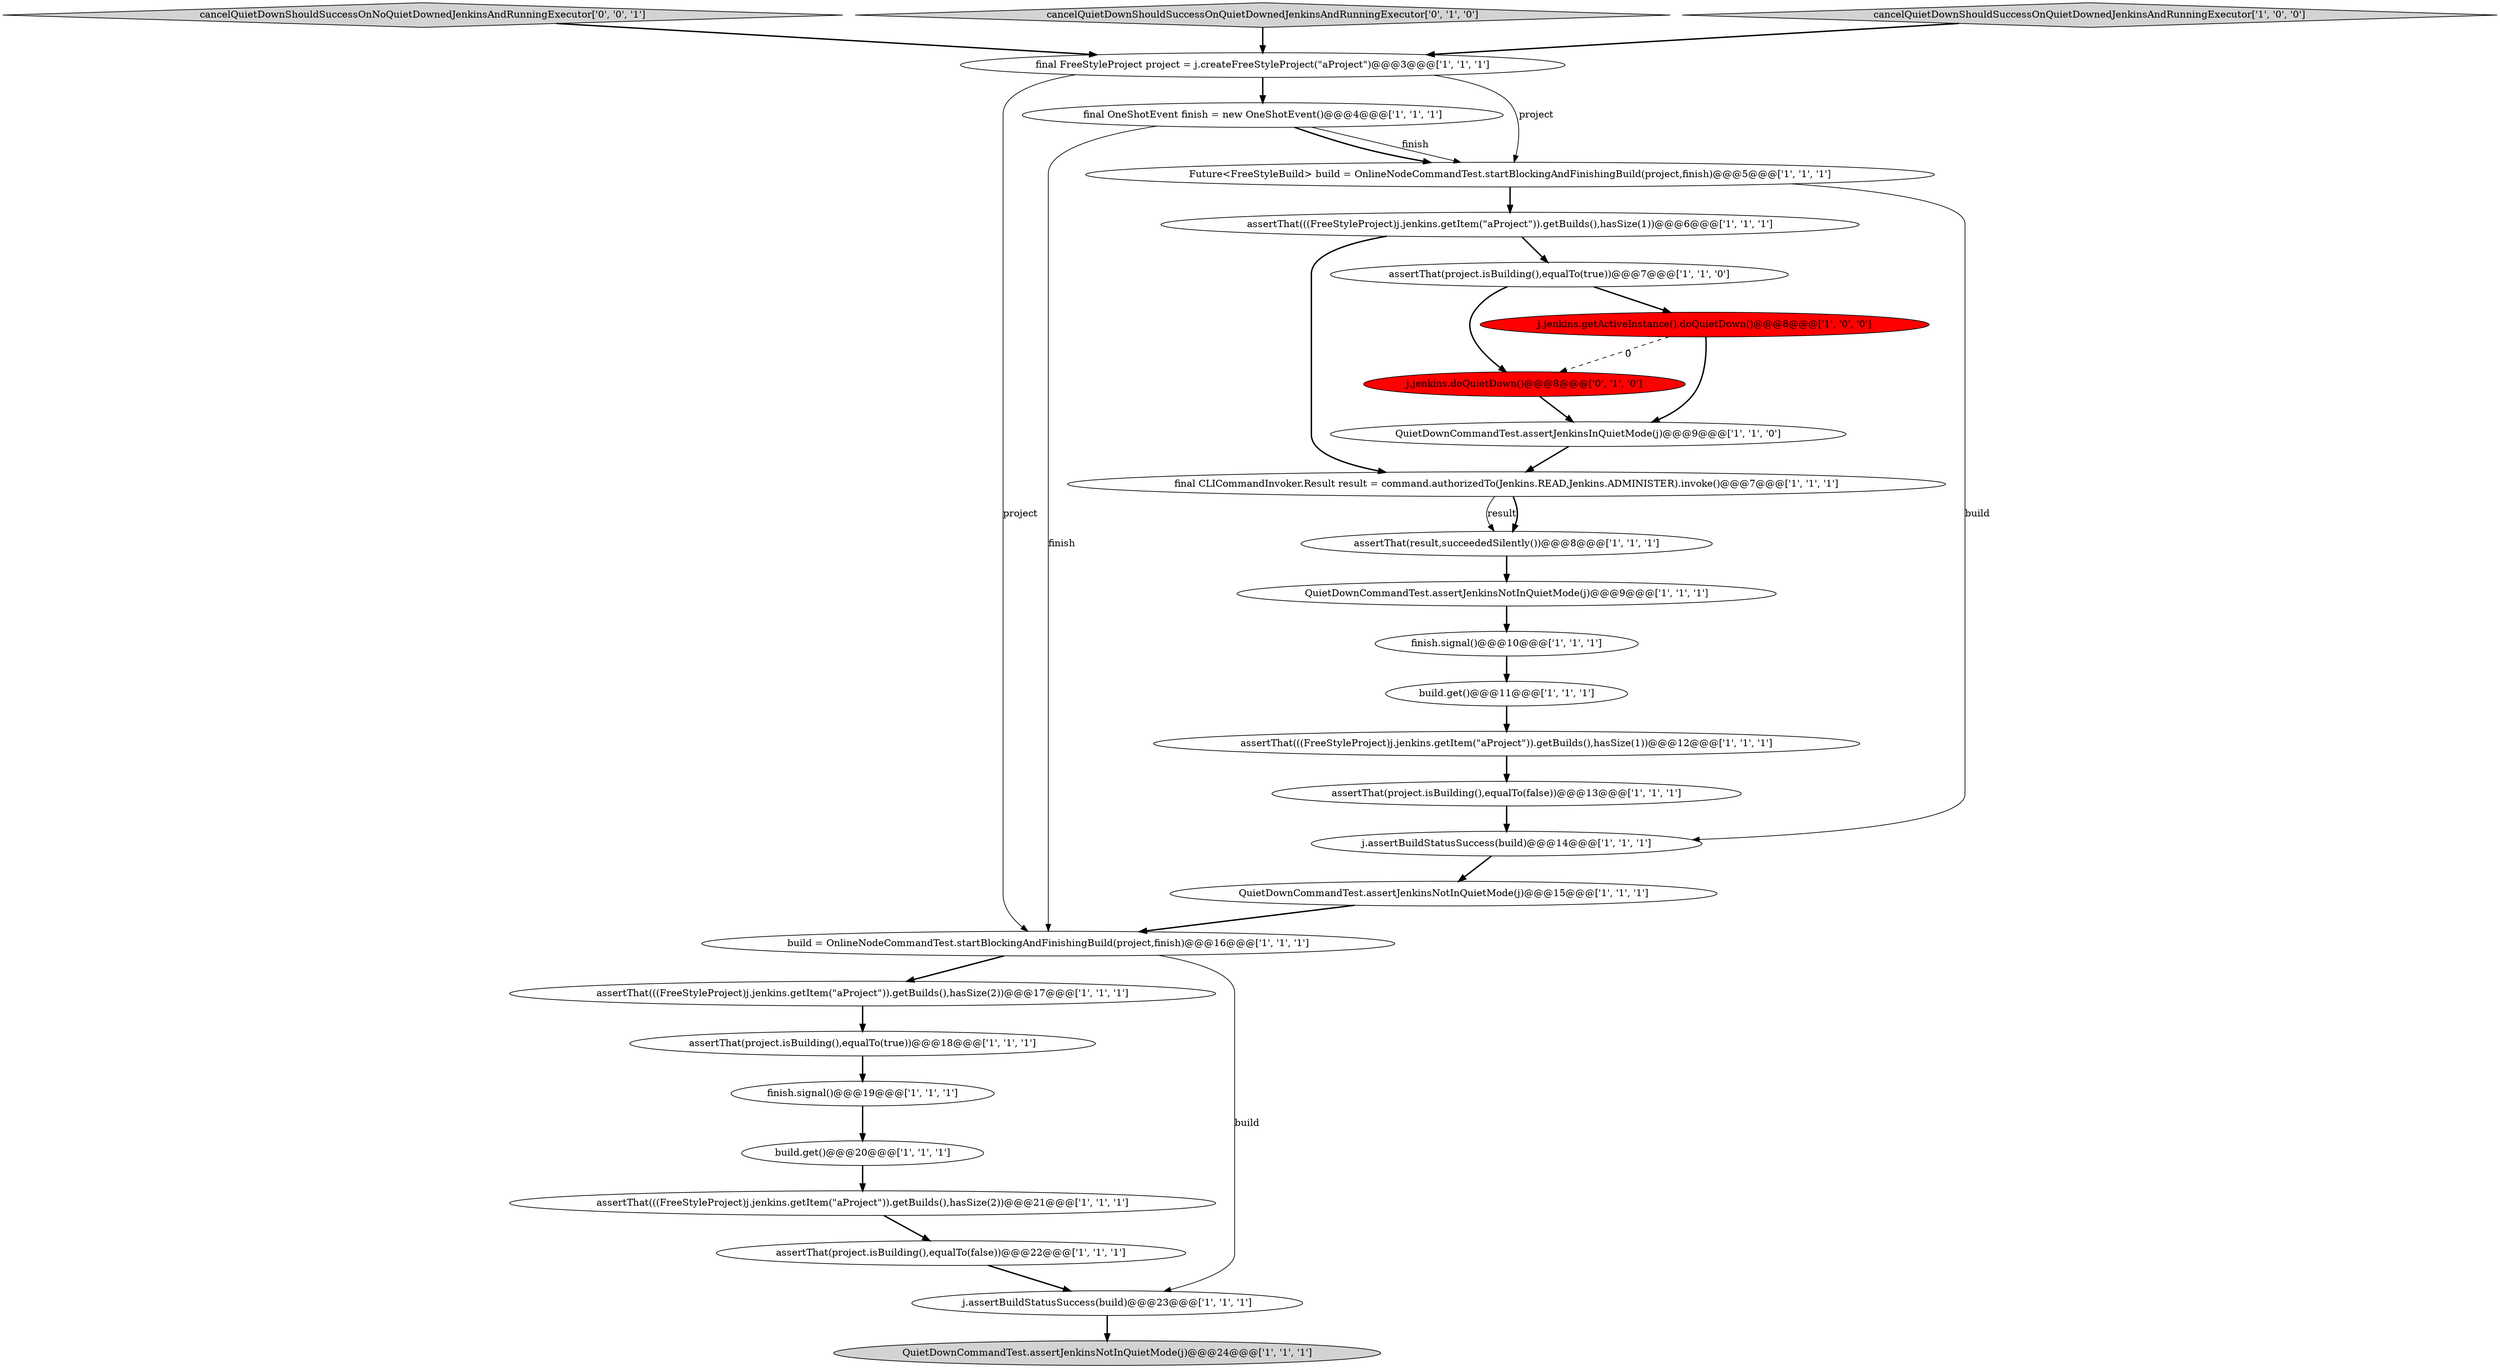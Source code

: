 digraph {
6 [style = filled, label = "Future<FreeStyleBuild> build = OnlineNodeCommandTest.startBlockingAndFinishingBuild(project,finish)@@@5@@@['1', '1', '1']", fillcolor = white, shape = ellipse image = "AAA0AAABBB1BBB"];
11 [style = filled, label = "build.get()@@@11@@@['1', '1', '1']", fillcolor = white, shape = ellipse image = "AAA0AAABBB1BBB"];
5 [style = filled, label = "build.get()@@@20@@@['1', '1', '1']", fillcolor = white, shape = ellipse image = "AAA0AAABBB1BBB"];
24 [style = filled, label = "j.jenkins.getActiveInstance().doQuietDown()@@@8@@@['1', '0', '0']", fillcolor = red, shape = ellipse image = "AAA1AAABBB1BBB"];
16 [style = filled, label = "QuietDownCommandTest.assertJenkinsNotInQuietMode(j)@@@9@@@['1', '1', '1']", fillcolor = white, shape = ellipse image = "AAA0AAABBB1BBB"];
25 [style = filled, label = "QuietDownCommandTest.assertJenkinsNotInQuietMode(j)@@@24@@@['1', '1', '1']", fillcolor = lightgray, shape = ellipse image = "AAA0AAABBB1BBB"];
26 [style = filled, label = "j.jenkins.doQuietDown()@@@8@@@['0', '1', '0']", fillcolor = red, shape = ellipse image = "AAA1AAABBB2BBB"];
2 [style = filled, label = "finish.signal()@@@10@@@['1', '1', '1']", fillcolor = white, shape = ellipse image = "AAA0AAABBB1BBB"];
28 [style = filled, label = "cancelQuietDownShouldSuccessOnNoQuietDownedJenkinsAndRunningExecutor['0', '0', '1']", fillcolor = lightgray, shape = diamond image = "AAA0AAABBB3BBB"];
19 [style = filled, label = "build = OnlineNodeCommandTest.startBlockingAndFinishingBuild(project,finish)@@@16@@@['1', '1', '1']", fillcolor = white, shape = ellipse image = "AAA0AAABBB1BBB"];
7 [style = filled, label = "assertThat(((FreeStyleProject)j.jenkins.getItem(\"aProject\")).getBuilds(),hasSize(1))@@@12@@@['1', '1', '1']", fillcolor = white, shape = ellipse image = "AAA0AAABBB1BBB"];
8 [style = filled, label = "assertThat(((FreeStyleProject)j.jenkins.getItem(\"aProject\")).getBuilds(),hasSize(2))@@@17@@@['1', '1', '1']", fillcolor = white, shape = ellipse image = "AAA0AAABBB1BBB"];
4 [style = filled, label = "assertThat(((FreeStyleProject)j.jenkins.getItem(\"aProject\")).getBuilds(),hasSize(1))@@@6@@@['1', '1', '1']", fillcolor = white, shape = ellipse image = "AAA0AAABBB1BBB"];
27 [style = filled, label = "cancelQuietDownShouldSuccessOnQuietDownedJenkinsAndRunningExecutor['0', '1', '0']", fillcolor = lightgray, shape = diamond image = "AAA0AAABBB2BBB"];
23 [style = filled, label = "j.assertBuildStatusSuccess(build)@@@14@@@['1', '1', '1']", fillcolor = white, shape = ellipse image = "AAA0AAABBB1BBB"];
17 [style = filled, label = "final FreeStyleProject project = j.createFreeStyleProject(\"aProject\")@@@3@@@['1', '1', '1']", fillcolor = white, shape = ellipse image = "AAA0AAABBB1BBB"];
3 [style = filled, label = "QuietDownCommandTest.assertJenkinsNotInQuietMode(j)@@@15@@@['1', '1', '1']", fillcolor = white, shape = ellipse image = "AAA0AAABBB1BBB"];
13 [style = filled, label = "final OneShotEvent finish = new OneShotEvent()@@@4@@@['1', '1', '1']", fillcolor = white, shape = ellipse image = "AAA0AAABBB1BBB"];
9 [style = filled, label = "assertThat(project.isBuilding(),equalTo(false))@@@22@@@['1', '1', '1']", fillcolor = white, shape = ellipse image = "AAA0AAABBB1BBB"];
10 [style = filled, label = "j.assertBuildStatusSuccess(build)@@@23@@@['1', '1', '1']", fillcolor = white, shape = ellipse image = "AAA0AAABBB1BBB"];
18 [style = filled, label = "finish.signal()@@@19@@@['1', '1', '1']", fillcolor = white, shape = ellipse image = "AAA0AAABBB1BBB"];
20 [style = filled, label = "final CLICommandInvoker.Result result = command.authorizedTo(Jenkins.READ,Jenkins.ADMINISTER).invoke()@@@7@@@['1', '1', '1']", fillcolor = white, shape = ellipse image = "AAA0AAABBB1BBB"];
21 [style = filled, label = "cancelQuietDownShouldSuccessOnQuietDownedJenkinsAndRunningExecutor['1', '0', '0']", fillcolor = lightgray, shape = diamond image = "AAA0AAABBB1BBB"];
15 [style = filled, label = "assertThat(project.isBuilding(),equalTo(true))@@@7@@@['1', '1', '0']", fillcolor = white, shape = ellipse image = "AAA0AAABBB1BBB"];
22 [style = filled, label = "assertThat(result,succeededSilently())@@@8@@@['1', '1', '1']", fillcolor = white, shape = ellipse image = "AAA0AAABBB1BBB"];
0 [style = filled, label = "QuietDownCommandTest.assertJenkinsInQuietMode(j)@@@9@@@['1', '1', '0']", fillcolor = white, shape = ellipse image = "AAA0AAABBB1BBB"];
14 [style = filled, label = "assertThat(project.isBuilding(),equalTo(true))@@@18@@@['1', '1', '1']", fillcolor = white, shape = ellipse image = "AAA0AAABBB1BBB"];
12 [style = filled, label = "assertThat(project.isBuilding(),equalTo(false))@@@13@@@['1', '1', '1']", fillcolor = white, shape = ellipse image = "AAA0AAABBB1BBB"];
1 [style = filled, label = "assertThat(((FreeStyleProject)j.jenkins.getItem(\"aProject\")).getBuilds(),hasSize(2))@@@21@@@['1', '1', '1']", fillcolor = white, shape = ellipse image = "AAA0AAABBB1BBB"];
17->19 [style = solid, label="project"];
7->12 [style = bold, label=""];
22->16 [style = bold, label=""];
24->0 [style = bold, label=""];
4->15 [style = bold, label=""];
13->6 [style = solid, label="finish"];
8->14 [style = bold, label=""];
13->19 [style = solid, label="finish"];
23->3 [style = bold, label=""];
9->10 [style = bold, label=""];
16->2 [style = bold, label=""];
17->6 [style = solid, label="project"];
20->22 [style = solid, label="result"];
19->8 [style = bold, label=""];
1->9 [style = bold, label=""];
20->22 [style = bold, label=""];
15->26 [style = bold, label=""];
6->4 [style = bold, label=""];
5->1 [style = bold, label=""];
26->0 [style = bold, label=""];
24->26 [style = dashed, label="0"];
6->23 [style = solid, label="build"];
3->19 [style = bold, label=""];
10->25 [style = bold, label=""];
18->5 [style = bold, label=""];
15->24 [style = bold, label=""];
4->20 [style = bold, label=""];
27->17 [style = bold, label=""];
28->17 [style = bold, label=""];
0->20 [style = bold, label=""];
14->18 [style = bold, label=""];
17->13 [style = bold, label=""];
12->23 [style = bold, label=""];
13->6 [style = bold, label=""];
21->17 [style = bold, label=""];
2->11 [style = bold, label=""];
11->7 [style = bold, label=""];
19->10 [style = solid, label="build"];
}
